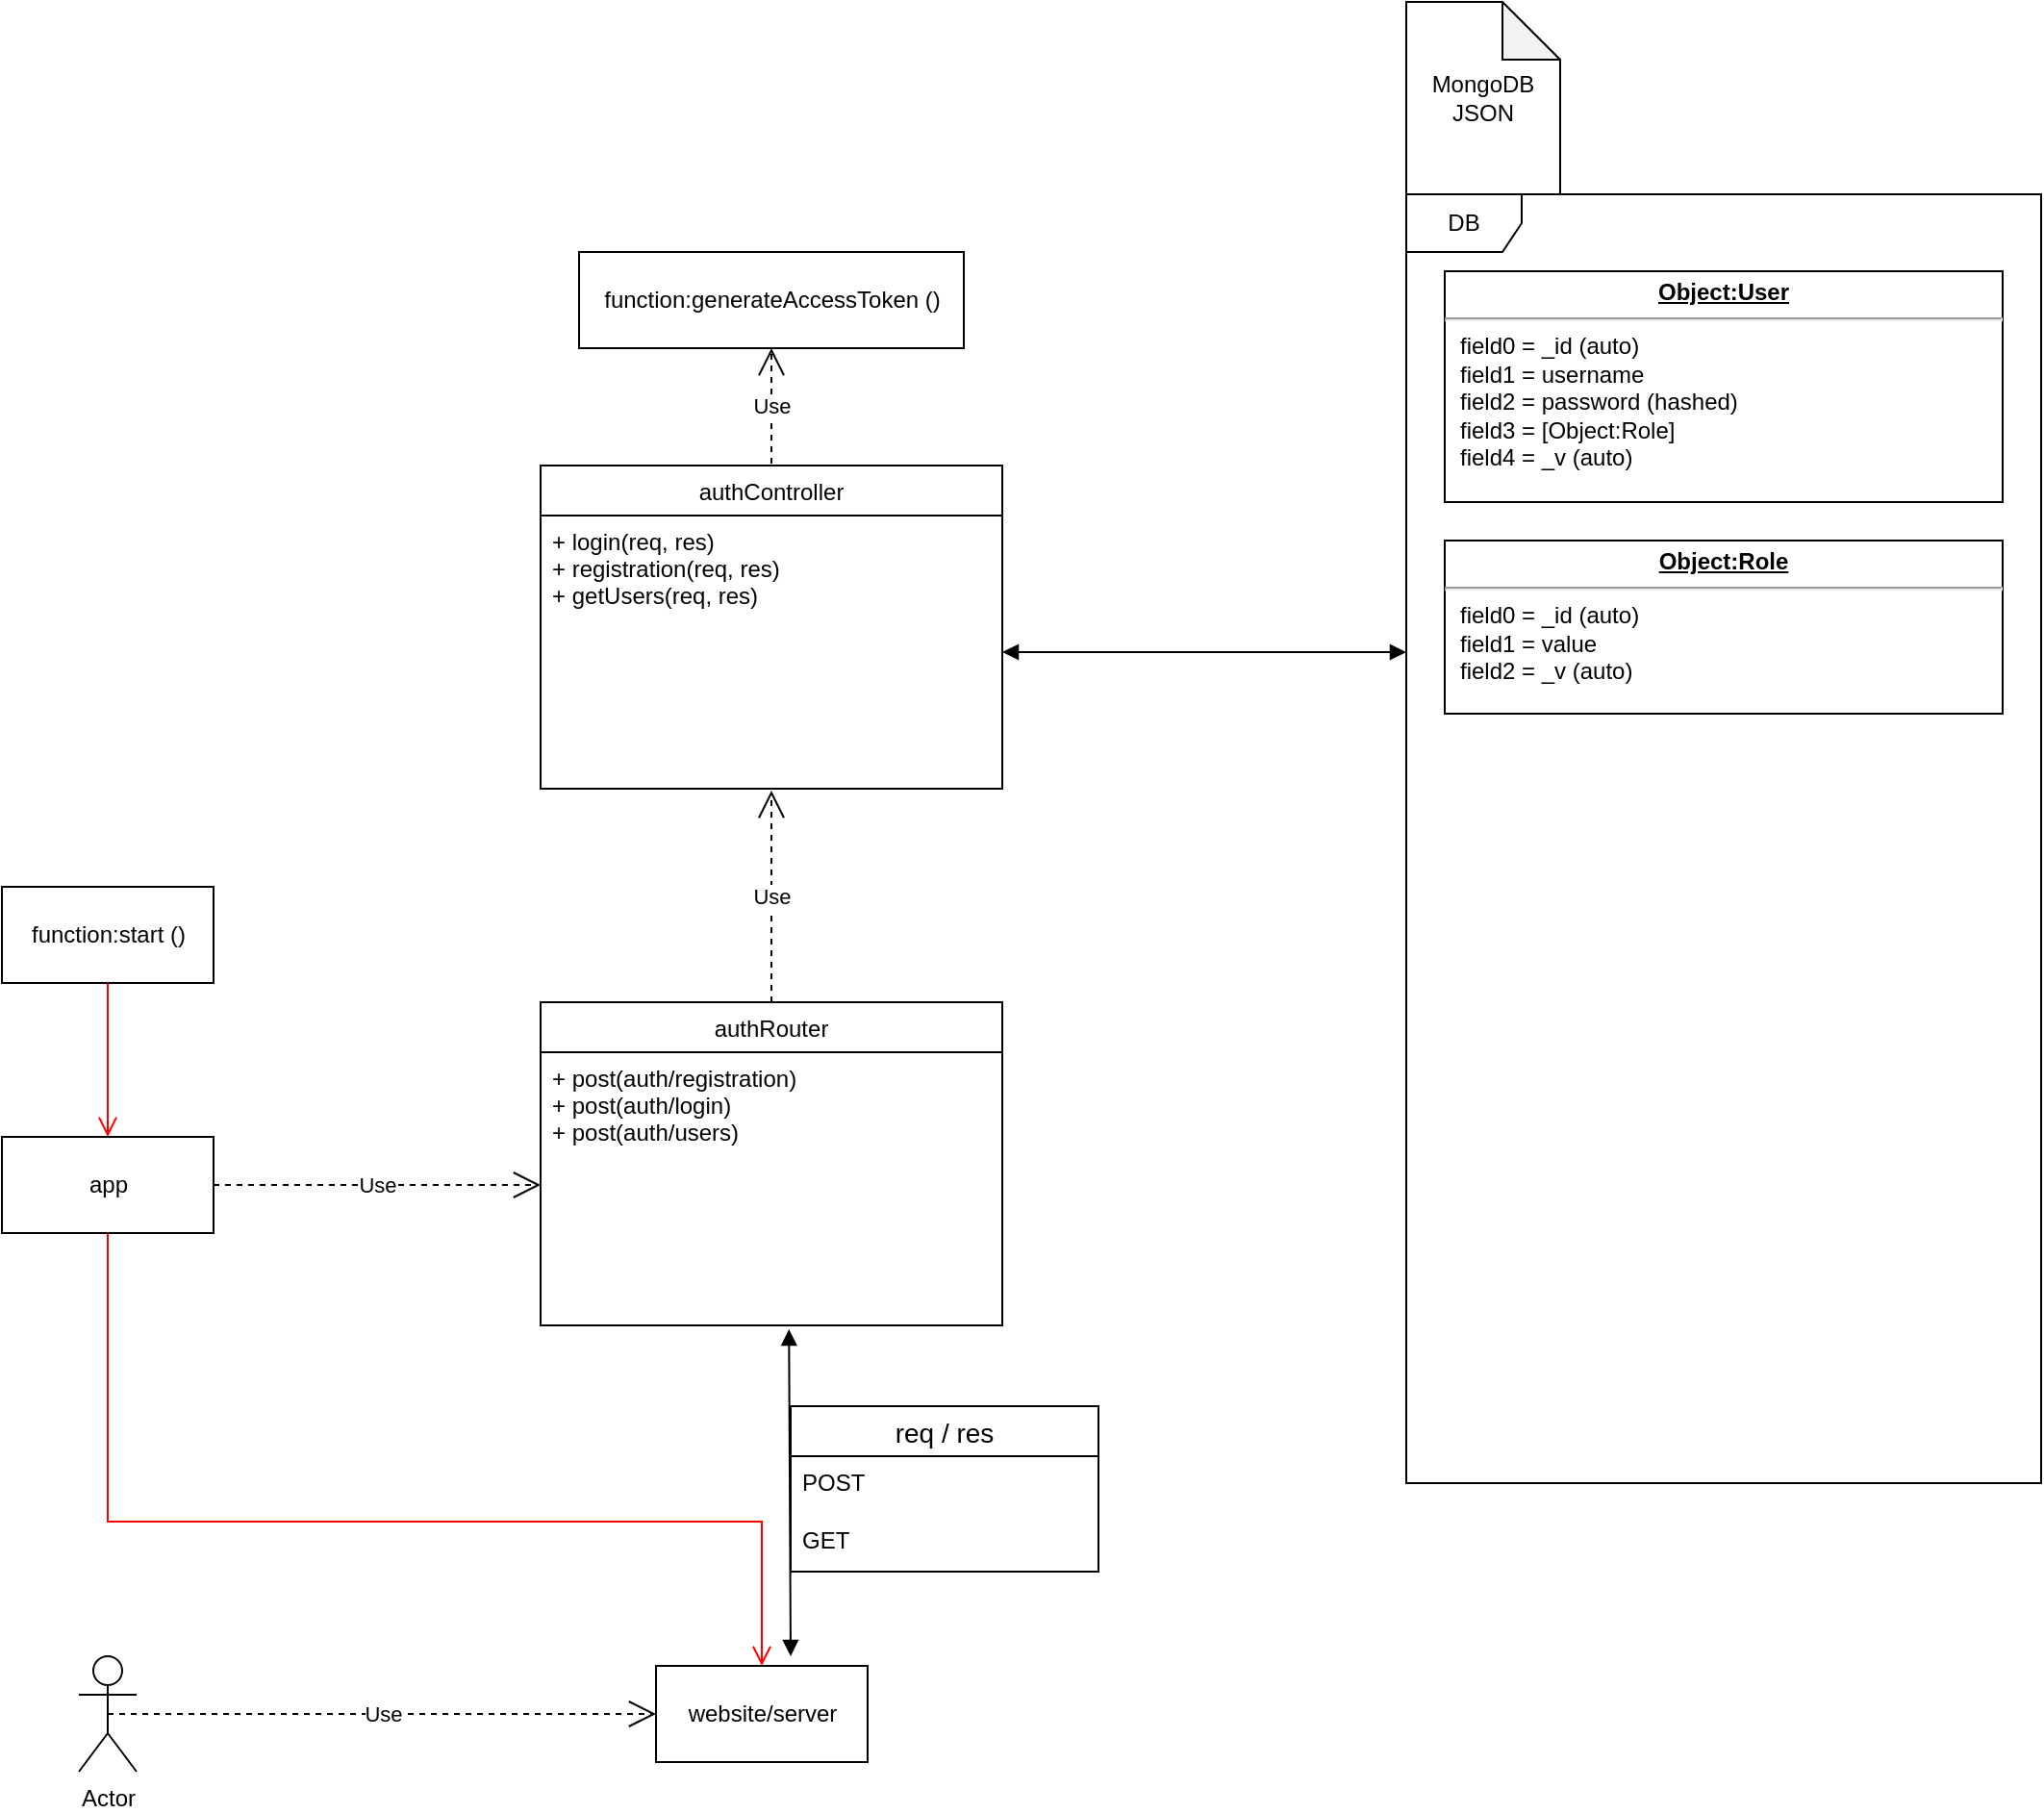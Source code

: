 <mxfile version="20.2.2" type="github"><diagram id="ZgWrUhDNY7SDrV8JCNzW" name="Page-1"><mxGraphModel dx="2489" dy="1931" grid="1" gridSize="10" guides="1" tooltips="1" connect="1" arrows="1" fold="1" page="1" pageScale="1" pageWidth="827" pageHeight="1169" math="0" shadow="0"><root><mxCell id="0"/><mxCell id="1" parent="0"/><mxCell id="PmXMApU_OOU-UDONnJdp-1" value="authController" style="swimlane;fontStyle=0;childLayout=stackLayout;horizontal=1;startSize=26;fillColor=none;horizontalStack=0;resizeParent=1;resizeParentMax=0;resizeLast=0;collapsible=1;marginBottom=0;" vertex="1" parent="1"><mxGeometry x="-250" y="211" width="240" height="168" as="geometry"/></mxCell><mxCell id="PmXMApU_OOU-UDONnJdp-4" value="+ login(req, res)&#10;+ registration(req, res)&#10;+ getUsers(req, res)" style="text;strokeColor=none;fillColor=none;align=left;verticalAlign=top;spacingLeft=4;spacingRight=4;overflow=hidden;rotatable=0;points=[[0,0.5],[1,0.5]];portConstraint=eastwest;" vertex="1" parent="PmXMApU_OOU-UDONnJdp-1"><mxGeometry y="26" width="240" height="142" as="geometry"/></mxCell><mxCell id="PmXMApU_OOU-UDONnJdp-6" value="function:start ()" style="html=1;" vertex="1" parent="1"><mxGeometry x="-530" y="430" width="110" height="50" as="geometry"/></mxCell><mxCell id="PmXMApU_OOU-UDONnJdp-7" value="DB" style="shape=umlFrame;whiteSpace=wrap;html=1;" vertex="1" parent="1"><mxGeometry x="200" y="70" width="330" height="670" as="geometry"/></mxCell><mxCell id="PmXMApU_OOU-UDONnJdp-10" value="MongoDB&lt;br&gt;JSON" style="shape=note;whiteSpace=wrap;html=1;backgroundOutline=1;darkOpacity=0.05;" vertex="1" parent="1"><mxGeometry x="200" y="-30" width="80" height="100" as="geometry"/></mxCell><mxCell id="PmXMApU_OOU-UDONnJdp-11" value="&lt;p style=&quot;margin:0px;margin-top:4px;text-align:center;text-decoration:underline;&quot;&gt;&lt;b&gt;Object:User&lt;/b&gt;&lt;/p&gt;&lt;hr&gt;&lt;p style=&quot;margin:0px;margin-left:8px;&quot;&gt;field0 = _id (auto)&lt;br&gt;&lt;/p&gt;&lt;p style=&quot;margin:0px;margin-left:8px;&quot;&gt;field1 = username&lt;br&gt;field2 = password (hashed)&lt;br&gt;field3 = [Object:Role]&lt;/p&gt;&lt;p style=&quot;margin:0px;margin-left:8px;&quot;&gt;field4 = _v (auto)&lt;br&gt;&lt;/p&gt;" style="verticalAlign=top;align=left;overflow=fill;fontSize=12;fontFamily=Helvetica;html=1;" vertex="1" parent="1"><mxGeometry x="220" y="110" width="290" height="120" as="geometry"/></mxCell><mxCell id="PmXMApU_OOU-UDONnJdp-12" value="&lt;p style=&quot;margin:0px;margin-top:4px;text-align:center;text-decoration:underline;&quot;&gt;&lt;b&gt;Object:Role&lt;/b&gt;&lt;/p&gt;&lt;hr&gt;&lt;p style=&quot;margin:0px;margin-left:8px;&quot;&gt;field0 = _id (auto)&lt;br&gt;&lt;/p&gt;&lt;p style=&quot;margin:0px;margin-left:8px;&quot;&gt;field1 = value&lt;br&gt;&lt;/p&gt;&lt;p style=&quot;margin:0px;margin-left:8px;&quot;&gt;field2 = _v (auto)&lt;br&gt;&lt;/p&gt;" style="verticalAlign=top;align=left;overflow=fill;fontSize=12;fontFamily=Helvetica;html=1;" vertex="1" parent="1"><mxGeometry x="220" y="250" width="290" height="90" as="geometry"/></mxCell><mxCell id="PmXMApU_OOU-UDONnJdp-15" value="app" style="html=1;" vertex="1" parent="1"><mxGeometry x="-530" y="560" width="110" height="50" as="geometry"/></mxCell><mxCell id="PmXMApU_OOU-UDONnJdp-16" value="authRouter" style="swimlane;fontStyle=0;childLayout=stackLayout;horizontal=1;startSize=26;fillColor=none;horizontalStack=0;resizeParent=1;resizeParentMax=0;resizeLast=0;collapsible=1;marginBottom=0;" vertex="1" parent="1"><mxGeometry x="-250" y="490" width="240" height="168" as="geometry"/></mxCell><mxCell id="PmXMApU_OOU-UDONnJdp-27" value="+ post(auth/registration)&#10;+ post(auth/login)&#10;+ post(auth/users)&#10;" style="text;strokeColor=none;fillColor=none;align=left;verticalAlign=top;spacingLeft=4;spacingRight=4;overflow=hidden;rotatable=0;points=[[0,0.5],[1,0.5]];portConstraint=eastwest;" vertex="1" parent="PmXMApU_OOU-UDONnJdp-16"><mxGeometry y="26" width="240" height="142" as="geometry"/></mxCell><mxCell id="PmXMApU_OOU-UDONnJdp-19" value="Use" style="endArrow=open;endSize=12;dashed=1;html=1;rounded=0;exitX=1;exitY=0.5;exitDx=0;exitDy=0;" edge="1" parent="1" source="PmXMApU_OOU-UDONnJdp-15"><mxGeometry width="160" relative="1" as="geometry"><mxPoint y="245" as="sourcePoint"/><mxPoint x="-250" y="585" as="targetPoint"/></mxGeometry></mxCell><mxCell id="PmXMApU_OOU-UDONnJdp-20" value="Use" style="endArrow=open;endSize=12;dashed=1;html=1;rounded=0;exitX=0.5;exitY=0;exitDx=0;exitDy=0;" edge="1" parent="1" source="PmXMApU_OOU-UDONnJdp-16"><mxGeometry width="160" relative="1" as="geometry"><mxPoint x="-410" y="495" as="sourcePoint"/><mxPoint x="-130" y="380" as="targetPoint"/></mxGeometry></mxCell><mxCell id="PmXMApU_OOU-UDONnJdp-23" value="" style="edgeStyle=orthogonalEdgeStyle;html=1;verticalAlign=bottom;endArrow=open;endSize=8;strokeColor=#ff0000;rounded=0;exitX=0.5;exitY=1;exitDx=0;exitDy=0;entryX=0.5;entryY=0;entryDx=0;entryDy=0;" edge="1" source="PmXMApU_OOU-UDONnJdp-6" parent="1" target="PmXMApU_OOU-UDONnJdp-15"><mxGeometry relative="1" as="geometry"><mxPoint x="-517" y="560" as="targetPoint"/><mxPoint x="-960" y="580" as="sourcePoint"/></mxGeometry></mxCell><mxCell id="PmXMApU_OOU-UDONnJdp-24" value="" style="endArrow=block;startArrow=block;endFill=1;startFill=1;html=1;rounded=0;exitX=1;exitY=0.5;exitDx=0;exitDy=0;" edge="1" parent="1" source="PmXMApU_OOU-UDONnJdp-4"><mxGeometry width="160" relative="1" as="geometry"><mxPoint x="-270" y="370" as="sourcePoint"/><mxPoint x="200" y="308" as="targetPoint"/></mxGeometry></mxCell><mxCell id="PmXMApU_OOU-UDONnJdp-29" value="function:generateAccessToken ()" style="html=1;" vertex="1" parent="1"><mxGeometry x="-230" y="100" width="200" height="50" as="geometry"/></mxCell><mxCell id="PmXMApU_OOU-UDONnJdp-30" value="Use" style="endArrow=open;endSize=12;dashed=1;html=1;rounded=0;entryX=0.5;entryY=1;entryDx=0;entryDy=0;" edge="1" parent="1" target="PmXMApU_OOU-UDONnJdp-29"><mxGeometry width="160" relative="1" as="geometry"><mxPoint x="-130" y="210" as="sourcePoint"/><mxPoint x="-120" y="390" as="targetPoint"/></mxGeometry></mxCell><mxCell id="PmXMApU_OOU-UDONnJdp-31" value="Actor" style="shape=umlActor;verticalLabelPosition=bottom;verticalAlign=top;html=1;" vertex="1" parent="1"><mxGeometry x="-490" y="830" width="30" height="60" as="geometry"/></mxCell><mxCell id="PmXMApU_OOU-UDONnJdp-32" value="website/server" style="html=1;" vertex="1" parent="1"><mxGeometry x="-190" y="835" width="110" height="50" as="geometry"/></mxCell><mxCell id="PmXMApU_OOU-UDONnJdp-33" value="Use" style="endArrow=open;endSize=12;dashed=1;html=1;rounded=0;exitX=0.5;exitY=0.5;exitDx=0;exitDy=0;exitPerimeter=0;entryX=0;entryY=0.5;entryDx=0;entryDy=0;" edge="1" parent="1" source="PmXMApU_OOU-UDONnJdp-31" target="PmXMApU_OOU-UDONnJdp-32"><mxGeometry width="160" relative="1" as="geometry"><mxPoint x="-200" y="720" as="sourcePoint"/><mxPoint x="-40" y="720" as="targetPoint"/></mxGeometry></mxCell><mxCell id="PmXMApU_OOU-UDONnJdp-34" value="" style="edgeStyle=orthogonalEdgeStyle;html=1;verticalAlign=bottom;endArrow=open;endSize=8;strokeColor=#ff0000;rounded=0;exitX=0.5;exitY=1;exitDx=0;exitDy=0;entryX=0.5;entryY=0;entryDx=0;entryDy=0;" edge="1" parent="1" source="PmXMApU_OOU-UDONnJdp-15" target="PmXMApU_OOU-UDONnJdp-32"><mxGeometry relative="1" as="geometry"><mxPoint x="-465" y="570" as="targetPoint"/><mxPoint x="-465" y="490" as="sourcePoint"/><Array as="points"><mxPoint x="-475" y="760"/><mxPoint x="-135" y="760"/></Array></mxGeometry></mxCell><mxCell id="PmXMApU_OOU-UDONnJdp-35" value="" style="endArrow=block;startArrow=block;endFill=1;startFill=1;html=1;rounded=0;exitX=0.538;exitY=1.014;exitDx=0;exitDy=0;exitPerimeter=0;" edge="1" parent="1" source="PmXMApU_OOU-UDONnJdp-27"><mxGeometry width="160" relative="1" as="geometry"><mxPoint x="-110" y="660" as="sourcePoint"/><mxPoint x="-120" y="830" as="targetPoint"/></mxGeometry></mxCell><mxCell id="PmXMApU_OOU-UDONnJdp-38" value="req / res" style="swimlane;fontStyle=0;childLayout=stackLayout;horizontal=1;startSize=26;horizontalStack=0;resizeParent=1;resizeParentMax=0;resizeLast=0;collapsible=1;marginBottom=0;align=center;fontSize=14;" vertex="1" parent="1"><mxGeometry x="-120" y="700" width="160" height="86" as="geometry"/></mxCell><mxCell id="PmXMApU_OOU-UDONnJdp-39" value="POST" style="text;strokeColor=none;fillColor=none;spacingLeft=4;spacingRight=4;overflow=hidden;rotatable=0;points=[[0,0.5],[1,0.5]];portConstraint=eastwest;fontSize=12;" vertex="1" parent="PmXMApU_OOU-UDONnJdp-38"><mxGeometry y="26" width="160" height="30" as="geometry"/></mxCell><mxCell id="PmXMApU_OOU-UDONnJdp-40" value="GET" style="text;strokeColor=none;fillColor=none;spacingLeft=4;spacingRight=4;overflow=hidden;rotatable=0;points=[[0,0.5],[1,0.5]];portConstraint=eastwest;fontSize=12;" vertex="1" parent="PmXMApU_OOU-UDONnJdp-38"><mxGeometry y="56" width="160" height="30" as="geometry"/></mxCell></root></mxGraphModel></diagram></mxfile>